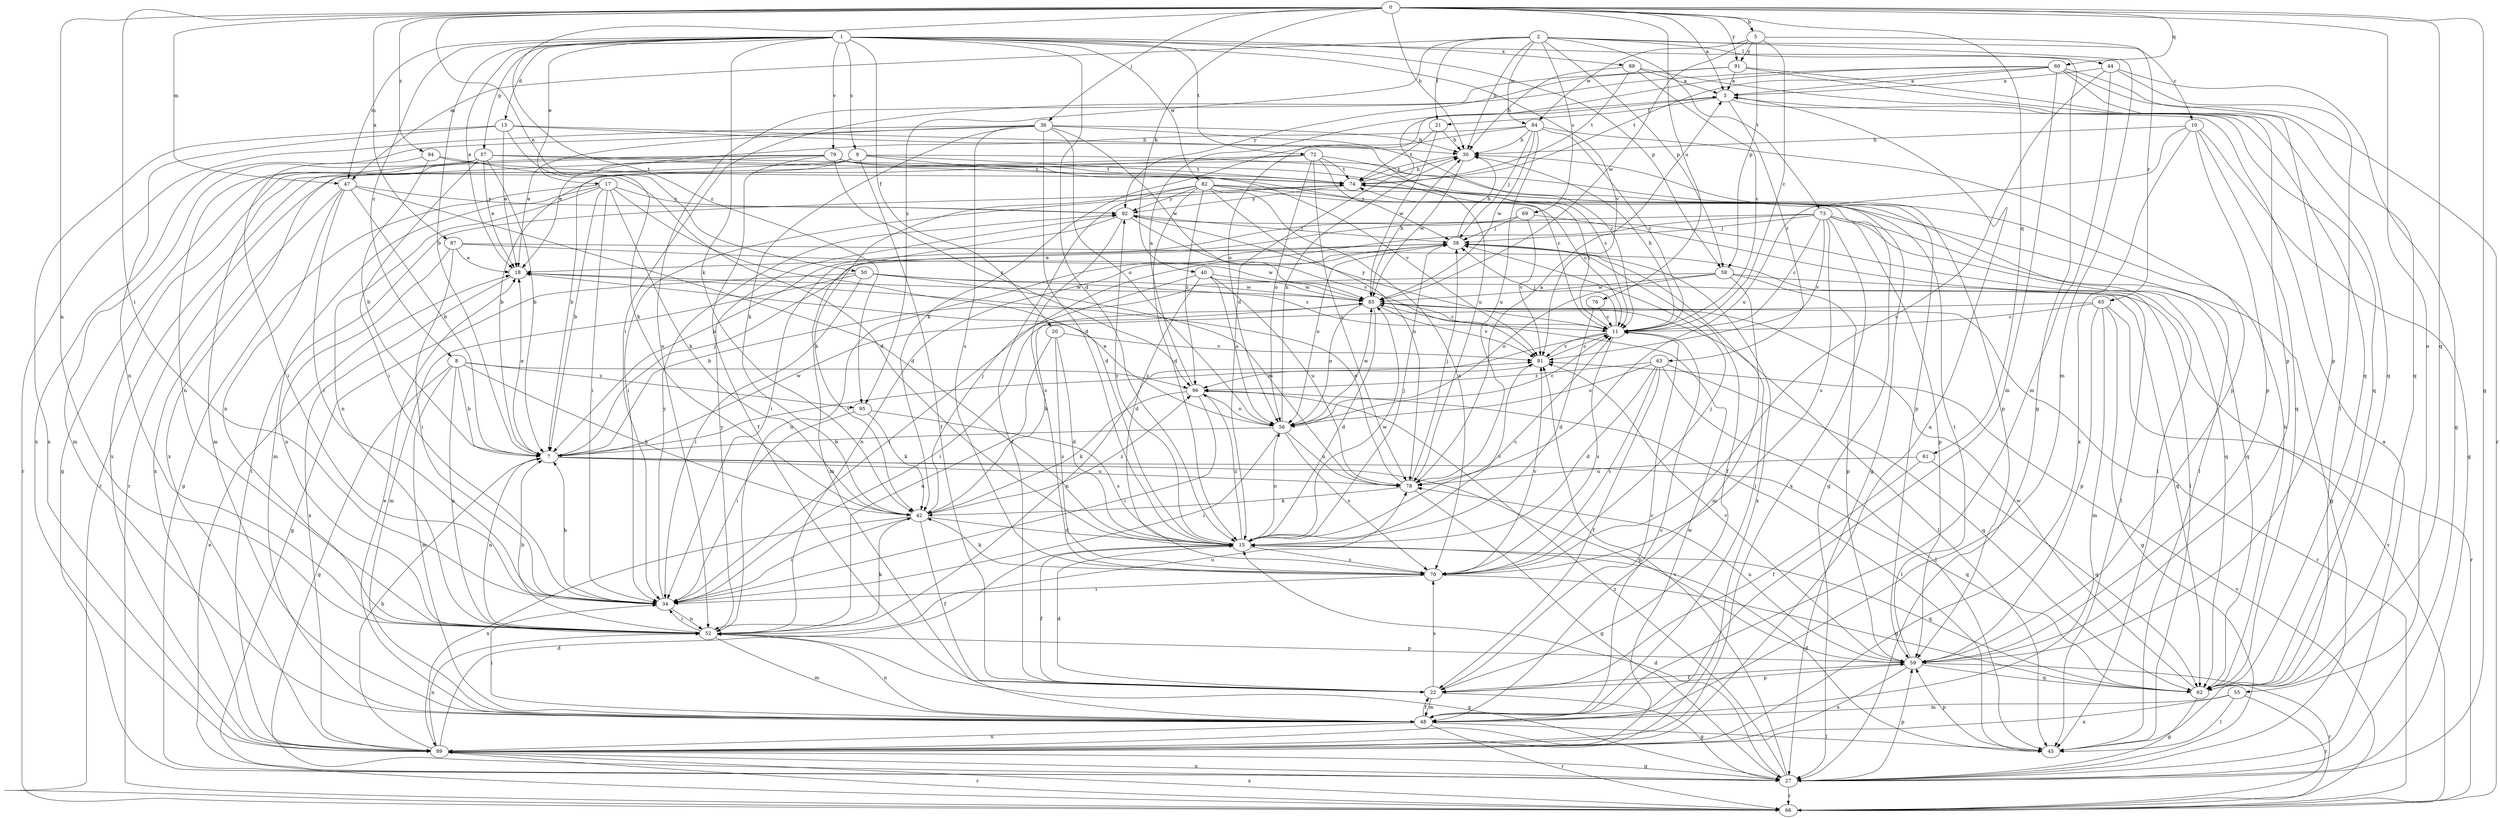 strict digraph  {
0;
1;
2;
3;
5;
7;
8;
9;
10;
11;
13;
15;
17;
18;
20;
21;
22;
27;
30;
34;
36;
38;
40;
42;
44;
45;
47;
48;
50;
52;
55;
56;
57;
58;
59;
60;
61;
62;
63;
65;
66;
69;
70;
72;
73;
74;
76;
78;
79;
81;
82;
84;
85;
87;
88;
89;
91;
92;
94;
95;
96;
0 -> 3  [label=a];
0 -> 5  [label=b];
0 -> 27  [label=g];
0 -> 30  [label=h];
0 -> 34  [label=i];
0 -> 36  [label=j];
0 -> 40  [label=k];
0 -> 47  [label=m];
0 -> 50  [label=n];
0 -> 52  [label=n];
0 -> 55  [label=o];
0 -> 60  [label=q];
0 -> 61  [label=q];
0 -> 62  [label=q];
0 -> 76  [label=u];
0 -> 87  [label=x];
0 -> 91  [label=y];
0 -> 94  [label=z];
0 -> 95  [label=z];
1 -> 7  [label=b];
1 -> 8  [label=c];
1 -> 9  [label=c];
1 -> 13  [label=d];
1 -> 15  [label=d];
1 -> 17  [label=e];
1 -> 18  [label=e];
1 -> 20  [label=f];
1 -> 27  [label=g];
1 -> 42  [label=k];
1 -> 47  [label=m];
1 -> 57  [label=p];
1 -> 58  [label=p];
1 -> 72  [label=t];
1 -> 79  [label=v];
1 -> 81  [label=v];
1 -> 82  [label=w];
1 -> 88  [label=x];
2 -> 10  [label=c];
2 -> 21  [label=f];
2 -> 30  [label=h];
2 -> 44  [label=l];
2 -> 47  [label=m];
2 -> 48  [label=m];
2 -> 58  [label=p];
2 -> 69  [label=s];
2 -> 73  [label=t];
2 -> 84  [label=w];
2 -> 95  [label=z];
3 -> 21  [label=f];
3 -> 56  [label=o];
3 -> 62  [label=q];
3 -> 63  [label=r];
5 -> 11  [label=c];
5 -> 58  [label=p];
5 -> 65  [label=r];
5 -> 84  [label=w];
5 -> 85  [label=w];
5 -> 91  [label=y];
7 -> 18  [label=e];
7 -> 38  [label=j];
7 -> 52  [label=n];
7 -> 59  [label=p];
7 -> 62  [label=q];
7 -> 78  [label=u];
7 -> 81  [label=v];
7 -> 85  [label=w];
8 -> 7  [label=b];
8 -> 27  [label=g];
8 -> 42  [label=k];
8 -> 48  [label=m];
8 -> 52  [label=n];
8 -> 95  [label=z];
8 -> 96  [label=z];
9 -> 7  [label=b];
9 -> 22  [label=f];
9 -> 27  [label=g];
9 -> 66  [label=r];
9 -> 74  [label=t];
9 -> 81  [label=v];
9 -> 89  [label=x];
10 -> 27  [label=g];
10 -> 30  [label=h];
10 -> 59  [label=p];
10 -> 62  [label=q];
10 -> 78  [label=u];
10 -> 89  [label=x];
11 -> 30  [label=h];
11 -> 38  [label=j];
11 -> 52  [label=n];
11 -> 70  [label=s];
11 -> 74  [label=t];
11 -> 81  [label=v];
11 -> 92  [label=y];
13 -> 18  [label=e];
13 -> 30  [label=h];
13 -> 42  [label=k];
13 -> 52  [label=n];
13 -> 78  [label=u];
13 -> 89  [label=x];
15 -> 11  [label=c];
15 -> 22  [label=f];
15 -> 38  [label=j];
15 -> 56  [label=o];
15 -> 62  [label=q];
15 -> 70  [label=s];
15 -> 81  [label=v];
15 -> 85  [label=w];
15 -> 92  [label=y];
15 -> 96  [label=z];
17 -> 7  [label=b];
17 -> 15  [label=d];
17 -> 27  [label=g];
17 -> 34  [label=i];
17 -> 42  [label=k];
17 -> 48  [label=m];
17 -> 52  [label=n];
17 -> 92  [label=y];
18 -> 85  [label=w];
18 -> 89  [label=x];
20 -> 15  [label=d];
20 -> 52  [label=n];
20 -> 70  [label=s];
20 -> 81  [label=v];
21 -> 30  [label=h];
21 -> 74  [label=t];
21 -> 85  [label=w];
22 -> 11  [label=c];
22 -> 15  [label=d];
22 -> 27  [label=g];
22 -> 48  [label=m];
22 -> 59  [label=p];
22 -> 70  [label=s];
27 -> 3  [label=a];
27 -> 15  [label=d];
27 -> 59  [label=p];
27 -> 66  [label=r];
27 -> 81  [label=v];
27 -> 89  [label=x];
27 -> 96  [label=z];
30 -> 74  [label=t];
30 -> 85  [label=w];
34 -> 7  [label=b];
34 -> 52  [label=n];
34 -> 92  [label=y];
36 -> 11  [label=c];
36 -> 15  [label=d];
36 -> 18  [label=e];
36 -> 30  [label=h];
36 -> 42  [label=k];
36 -> 56  [label=o];
36 -> 66  [label=r];
36 -> 70  [label=s];
36 -> 85  [label=w];
36 -> 89  [label=x];
38 -> 18  [label=e];
38 -> 22  [label=f];
38 -> 30  [label=h];
38 -> 52  [label=n];
38 -> 56  [label=o];
38 -> 89  [label=x];
40 -> 15  [label=d];
40 -> 34  [label=i];
40 -> 56  [label=o];
40 -> 62  [label=q];
40 -> 78  [label=u];
40 -> 85  [label=w];
42 -> 15  [label=d];
42 -> 22  [label=f];
42 -> 34  [label=i];
42 -> 38  [label=j];
42 -> 89  [label=x];
42 -> 96  [label=z];
44 -> 3  [label=a];
44 -> 27  [label=g];
44 -> 45  [label=l];
44 -> 48  [label=m];
44 -> 70  [label=s];
45 -> 15  [label=d];
45 -> 59  [label=p];
47 -> 7  [label=b];
47 -> 15  [label=d];
47 -> 34  [label=i];
47 -> 52  [label=n];
47 -> 89  [label=x];
47 -> 92  [label=y];
48 -> 11  [label=c];
48 -> 18  [label=e];
48 -> 22  [label=f];
48 -> 34  [label=i];
48 -> 38  [label=j];
48 -> 45  [label=l];
48 -> 52  [label=n];
48 -> 66  [label=r];
48 -> 89  [label=x];
50 -> 11  [label=c];
50 -> 27  [label=g];
50 -> 34  [label=i];
50 -> 48  [label=m];
50 -> 78  [label=u];
50 -> 85  [label=w];
52 -> 7  [label=b];
52 -> 27  [label=g];
52 -> 34  [label=i];
52 -> 42  [label=k];
52 -> 48  [label=m];
52 -> 59  [label=p];
52 -> 78  [label=u];
52 -> 92  [label=y];
55 -> 45  [label=l];
55 -> 48  [label=m];
55 -> 66  [label=r];
55 -> 89  [label=x];
56 -> 7  [label=b];
56 -> 11  [label=c];
56 -> 18  [label=e];
56 -> 30  [label=h];
56 -> 34  [label=i];
56 -> 70  [label=s];
56 -> 78  [label=u];
56 -> 85  [label=w];
57 -> 7  [label=b];
57 -> 11  [label=c];
57 -> 18  [label=e];
57 -> 34  [label=i];
57 -> 48  [label=m];
57 -> 52  [label=n];
57 -> 74  [label=t];
58 -> 7  [label=b];
58 -> 48  [label=m];
58 -> 56  [label=o];
58 -> 59  [label=p];
58 -> 66  [label=r];
58 -> 85  [label=w];
59 -> 22  [label=f];
59 -> 62  [label=q];
59 -> 66  [label=r];
59 -> 74  [label=t];
59 -> 78  [label=u];
59 -> 81  [label=v];
59 -> 89  [label=x];
60 -> 3  [label=a];
60 -> 15  [label=d];
60 -> 34  [label=i];
60 -> 48  [label=m];
60 -> 59  [label=p];
60 -> 62  [label=q];
60 -> 66  [label=r];
60 -> 74  [label=t];
61 -> 22  [label=f];
61 -> 62  [label=q];
61 -> 78  [label=u];
62 -> 27  [label=g];
62 -> 30  [label=h];
62 -> 85  [label=w];
63 -> 15  [label=d];
63 -> 22  [label=f];
63 -> 45  [label=l];
63 -> 56  [label=o];
63 -> 62  [label=q];
63 -> 70  [label=s];
63 -> 96  [label=z];
65 -> 11  [label=c];
65 -> 27  [label=g];
65 -> 34  [label=i];
65 -> 48  [label=m];
65 -> 59  [label=p];
65 -> 66  [label=r];
66 -> 18  [label=e];
66 -> 81  [label=v];
66 -> 89  [label=x];
69 -> 7  [label=b];
69 -> 38  [label=j];
69 -> 45  [label=l];
69 -> 81  [label=v];
70 -> 34  [label=i];
70 -> 38  [label=j];
70 -> 42  [label=k];
70 -> 62  [label=q];
70 -> 81  [label=v];
72 -> 7  [label=b];
72 -> 38  [label=j];
72 -> 56  [label=o];
72 -> 59  [label=p];
72 -> 66  [label=r];
72 -> 74  [label=t];
72 -> 78  [label=u];
73 -> 11  [label=c];
73 -> 27  [label=g];
73 -> 34  [label=i];
73 -> 38  [label=j];
73 -> 52  [label=n];
73 -> 59  [label=p];
73 -> 62  [label=q];
73 -> 70  [label=s];
73 -> 81  [label=v];
73 -> 89  [label=x];
74 -> 30  [label=h];
74 -> 34  [label=i];
74 -> 45  [label=l];
74 -> 92  [label=y];
76 -> 11  [label=c];
76 -> 15  [label=d];
78 -> 3  [label=a];
78 -> 18  [label=e];
78 -> 27  [label=g];
78 -> 38  [label=j];
78 -> 42  [label=k];
79 -> 11  [label=c];
79 -> 22  [label=f];
79 -> 27  [label=g];
79 -> 48  [label=m];
79 -> 59  [label=p];
79 -> 74  [label=t];
79 -> 89  [label=x];
79 -> 96  [label=z];
81 -> 11  [label=c];
81 -> 96  [label=z];
82 -> 11  [label=c];
82 -> 15  [label=d];
82 -> 22  [label=f];
82 -> 27  [label=g];
82 -> 42  [label=k];
82 -> 45  [label=l];
82 -> 70  [label=s];
82 -> 78  [label=u];
82 -> 92  [label=y];
82 -> 96  [label=z];
84 -> 11  [label=c];
84 -> 18  [label=e];
84 -> 30  [label=h];
84 -> 38  [label=j];
84 -> 42  [label=k];
84 -> 59  [label=p];
84 -> 78  [label=u];
84 -> 85  [label=w];
85 -> 11  [label=c];
85 -> 15  [label=d];
85 -> 30  [label=h];
85 -> 42  [label=k];
85 -> 45  [label=l];
85 -> 56  [label=o];
85 -> 66  [label=r];
85 -> 81  [label=v];
87 -> 18  [label=e];
87 -> 34  [label=i];
87 -> 45  [label=l];
87 -> 52  [label=n];
87 -> 85  [label=w];
88 -> 3  [label=a];
88 -> 11  [label=c];
88 -> 30  [label=h];
88 -> 62  [label=q];
88 -> 74  [label=t];
89 -> 3  [label=a];
89 -> 7  [label=b];
89 -> 15  [label=d];
89 -> 27  [label=g];
89 -> 52  [label=n];
89 -> 66  [label=r];
89 -> 74  [label=t];
89 -> 85  [label=w];
91 -> 3  [label=a];
91 -> 52  [label=n];
91 -> 59  [label=p];
91 -> 62  [label=q];
91 -> 92  [label=y];
92 -> 38  [label=j];
92 -> 48  [label=m];
92 -> 62  [label=q];
92 -> 70  [label=s];
92 -> 81  [label=v];
94 -> 7  [label=b];
94 -> 15  [label=d];
94 -> 34  [label=i];
94 -> 74  [label=t];
95 -> 34  [label=i];
95 -> 42  [label=k];
95 -> 70  [label=s];
96 -> 3  [label=a];
96 -> 34  [label=i];
96 -> 42  [label=k];
96 -> 45  [label=l];
96 -> 56  [label=o];
}
